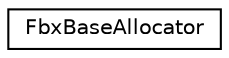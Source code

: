 digraph "クラス階層図"
{
  edge [fontname="Helvetica",fontsize="10",labelfontname="Helvetica",labelfontsize="10"];
  node [fontname="Helvetica",fontsize="10",shape=record];
  rankdir="LR";
  Node0 [label="FbxBaseAllocator",height=0.2,width=0.4,color="black", fillcolor="white", style="filled",URL="$class_fbx_base_allocator.html"];
}
